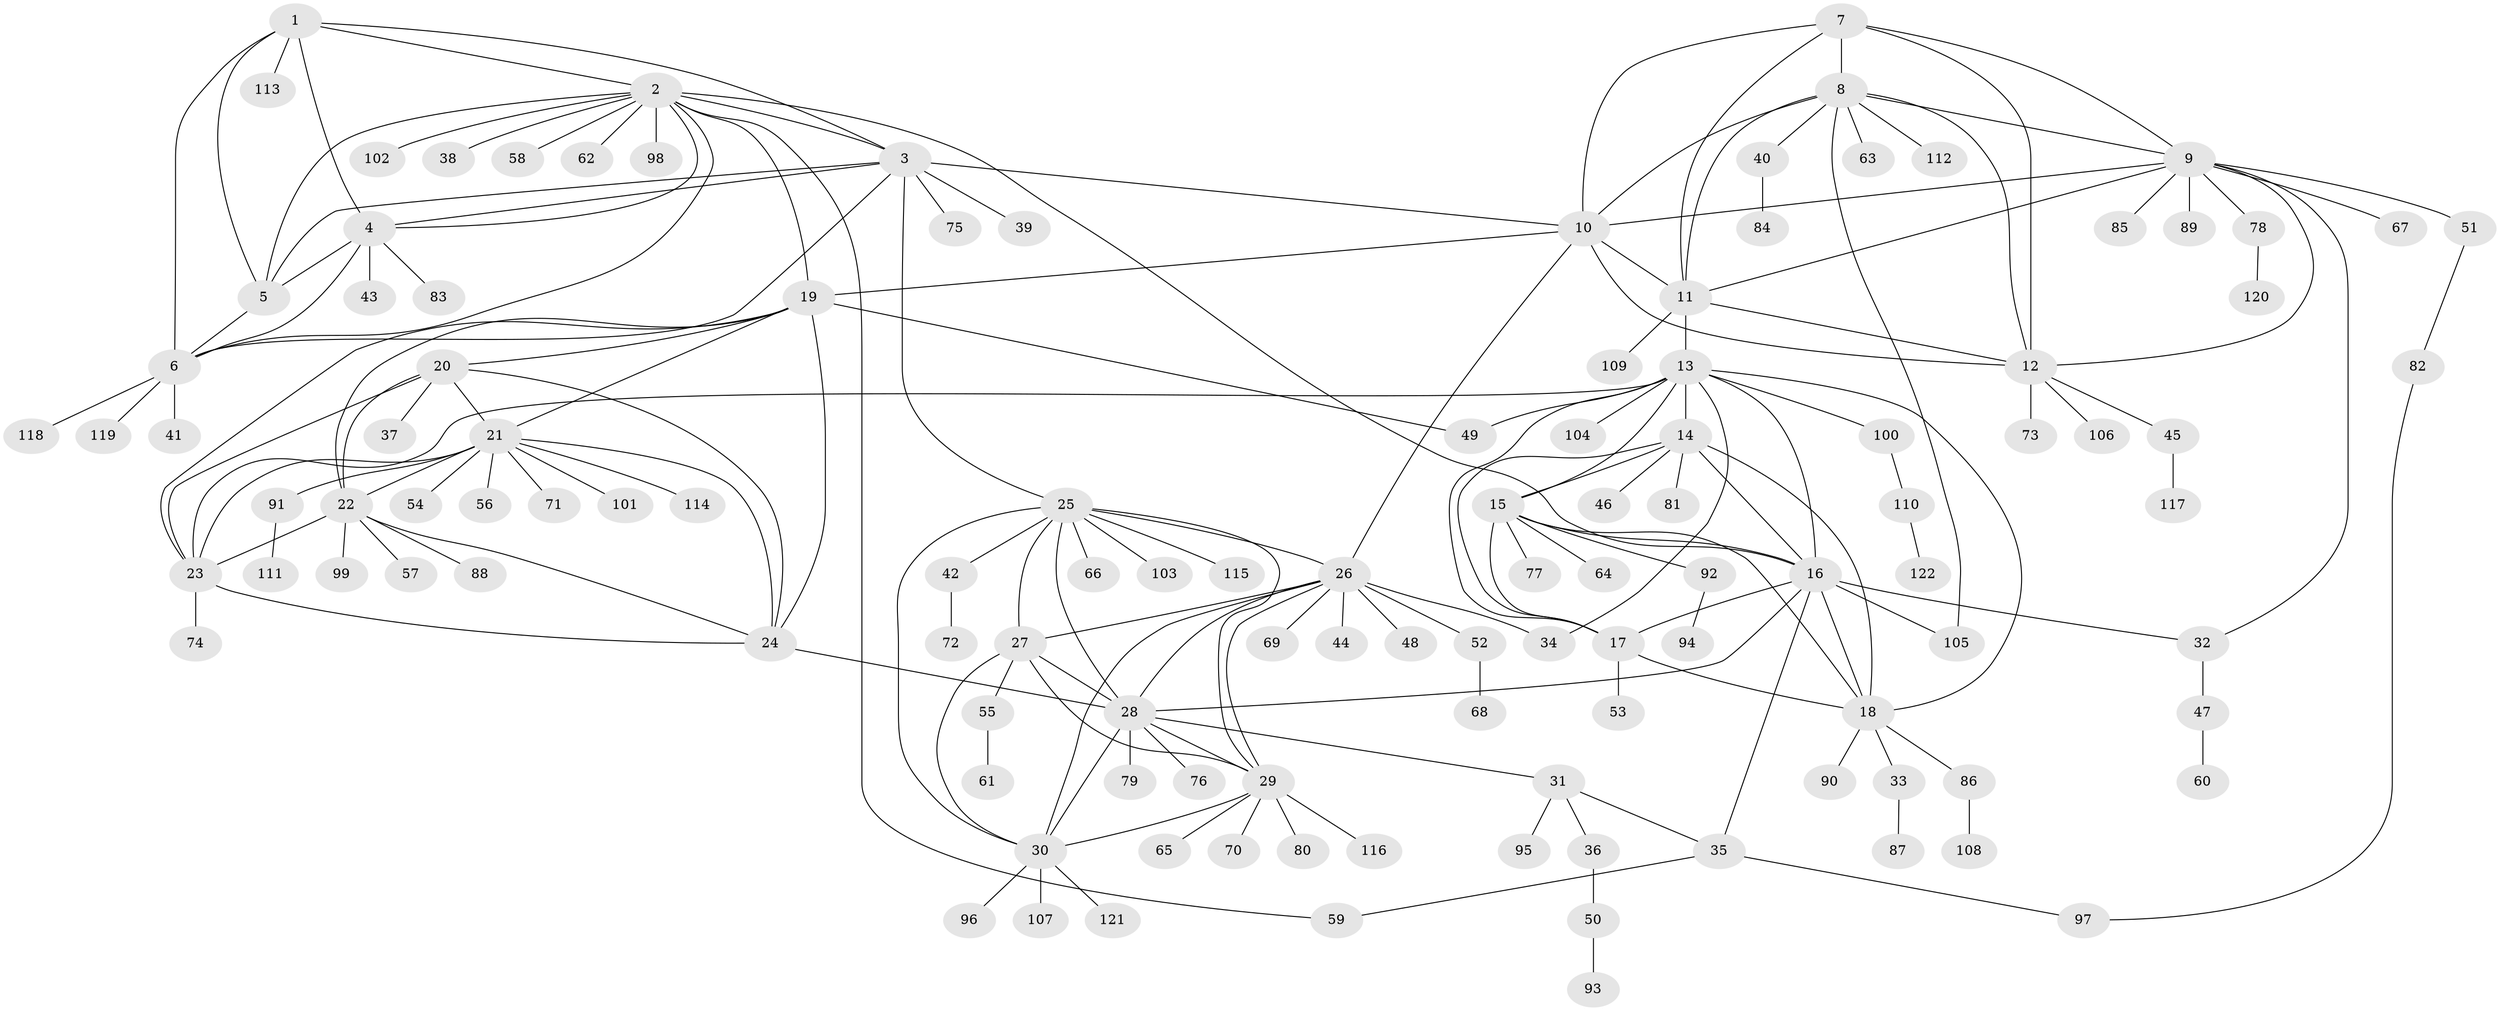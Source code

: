 // coarse degree distribution, {9: 0.03296703296703297, 11: 0.02197802197802198, 5: 0.03296703296703297, 4: 0.03296703296703297, 6: 0.04395604395604396, 7: 0.054945054945054944, 8: 0.02197802197802198, 12: 0.02197802197802198, 13: 0.01098901098901099, 3: 0.01098901098901099, 1: 0.6043956043956044, 2: 0.10989010989010989}
// Generated by graph-tools (version 1.1) at 2025/24/03/03/25 07:24:12]
// undirected, 122 vertices, 184 edges
graph export_dot {
graph [start="1"]
  node [color=gray90,style=filled];
  1;
  2;
  3;
  4;
  5;
  6;
  7;
  8;
  9;
  10;
  11;
  12;
  13;
  14;
  15;
  16;
  17;
  18;
  19;
  20;
  21;
  22;
  23;
  24;
  25;
  26;
  27;
  28;
  29;
  30;
  31;
  32;
  33;
  34;
  35;
  36;
  37;
  38;
  39;
  40;
  41;
  42;
  43;
  44;
  45;
  46;
  47;
  48;
  49;
  50;
  51;
  52;
  53;
  54;
  55;
  56;
  57;
  58;
  59;
  60;
  61;
  62;
  63;
  64;
  65;
  66;
  67;
  68;
  69;
  70;
  71;
  72;
  73;
  74;
  75;
  76;
  77;
  78;
  79;
  80;
  81;
  82;
  83;
  84;
  85;
  86;
  87;
  88;
  89;
  90;
  91;
  92;
  93;
  94;
  95;
  96;
  97;
  98;
  99;
  100;
  101;
  102;
  103;
  104;
  105;
  106;
  107;
  108;
  109;
  110;
  111;
  112;
  113;
  114;
  115;
  116;
  117;
  118;
  119;
  120;
  121;
  122;
  1 -- 2;
  1 -- 3;
  1 -- 4;
  1 -- 5;
  1 -- 6;
  1 -- 113;
  2 -- 3;
  2 -- 4;
  2 -- 5;
  2 -- 6;
  2 -- 16;
  2 -- 19;
  2 -- 38;
  2 -- 58;
  2 -- 59;
  2 -- 62;
  2 -- 98;
  2 -- 102;
  3 -- 4;
  3 -- 5;
  3 -- 6;
  3 -- 10;
  3 -- 25;
  3 -- 39;
  3 -- 75;
  4 -- 5;
  4 -- 6;
  4 -- 43;
  4 -- 83;
  5 -- 6;
  6 -- 41;
  6 -- 118;
  6 -- 119;
  7 -- 8;
  7 -- 9;
  7 -- 10;
  7 -- 11;
  7 -- 12;
  8 -- 9;
  8 -- 10;
  8 -- 11;
  8 -- 12;
  8 -- 40;
  8 -- 63;
  8 -- 105;
  8 -- 112;
  9 -- 10;
  9 -- 11;
  9 -- 12;
  9 -- 32;
  9 -- 51;
  9 -- 67;
  9 -- 78;
  9 -- 85;
  9 -- 89;
  10 -- 11;
  10 -- 12;
  10 -- 19;
  10 -- 26;
  11 -- 12;
  11 -- 13;
  11 -- 109;
  12 -- 45;
  12 -- 73;
  12 -- 106;
  13 -- 14;
  13 -- 15;
  13 -- 16;
  13 -- 17;
  13 -- 18;
  13 -- 23;
  13 -- 34;
  13 -- 49;
  13 -- 100;
  13 -- 104;
  14 -- 15;
  14 -- 16;
  14 -- 17;
  14 -- 18;
  14 -- 46;
  14 -- 81;
  15 -- 16;
  15 -- 17;
  15 -- 18;
  15 -- 64;
  15 -- 77;
  15 -- 92;
  16 -- 17;
  16 -- 18;
  16 -- 28;
  16 -- 32;
  16 -- 35;
  16 -- 105;
  17 -- 18;
  17 -- 53;
  18 -- 33;
  18 -- 86;
  18 -- 90;
  19 -- 20;
  19 -- 21;
  19 -- 22;
  19 -- 23;
  19 -- 24;
  19 -- 49;
  20 -- 21;
  20 -- 22;
  20 -- 23;
  20 -- 24;
  20 -- 37;
  21 -- 22;
  21 -- 23;
  21 -- 24;
  21 -- 54;
  21 -- 56;
  21 -- 71;
  21 -- 91;
  21 -- 101;
  21 -- 114;
  22 -- 23;
  22 -- 24;
  22 -- 57;
  22 -- 88;
  22 -- 99;
  23 -- 24;
  23 -- 74;
  24 -- 28;
  25 -- 26;
  25 -- 27;
  25 -- 28;
  25 -- 29;
  25 -- 30;
  25 -- 42;
  25 -- 66;
  25 -- 103;
  25 -- 115;
  26 -- 27;
  26 -- 28;
  26 -- 29;
  26 -- 30;
  26 -- 34;
  26 -- 44;
  26 -- 48;
  26 -- 52;
  26 -- 69;
  27 -- 28;
  27 -- 29;
  27 -- 30;
  27 -- 55;
  28 -- 29;
  28 -- 30;
  28 -- 31;
  28 -- 76;
  28 -- 79;
  29 -- 30;
  29 -- 65;
  29 -- 70;
  29 -- 80;
  29 -- 116;
  30 -- 96;
  30 -- 107;
  30 -- 121;
  31 -- 35;
  31 -- 36;
  31 -- 95;
  32 -- 47;
  33 -- 87;
  35 -- 59;
  35 -- 97;
  36 -- 50;
  40 -- 84;
  42 -- 72;
  45 -- 117;
  47 -- 60;
  50 -- 93;
  51 -- 82;
  52 -- 68;
  55 -- 61;
  78 -- 120;
  82 -- 97;
  86 -- 108;
  91 -- 111;
  92 -- 94;
  100 -- 110;
  110 -- 122;
}
